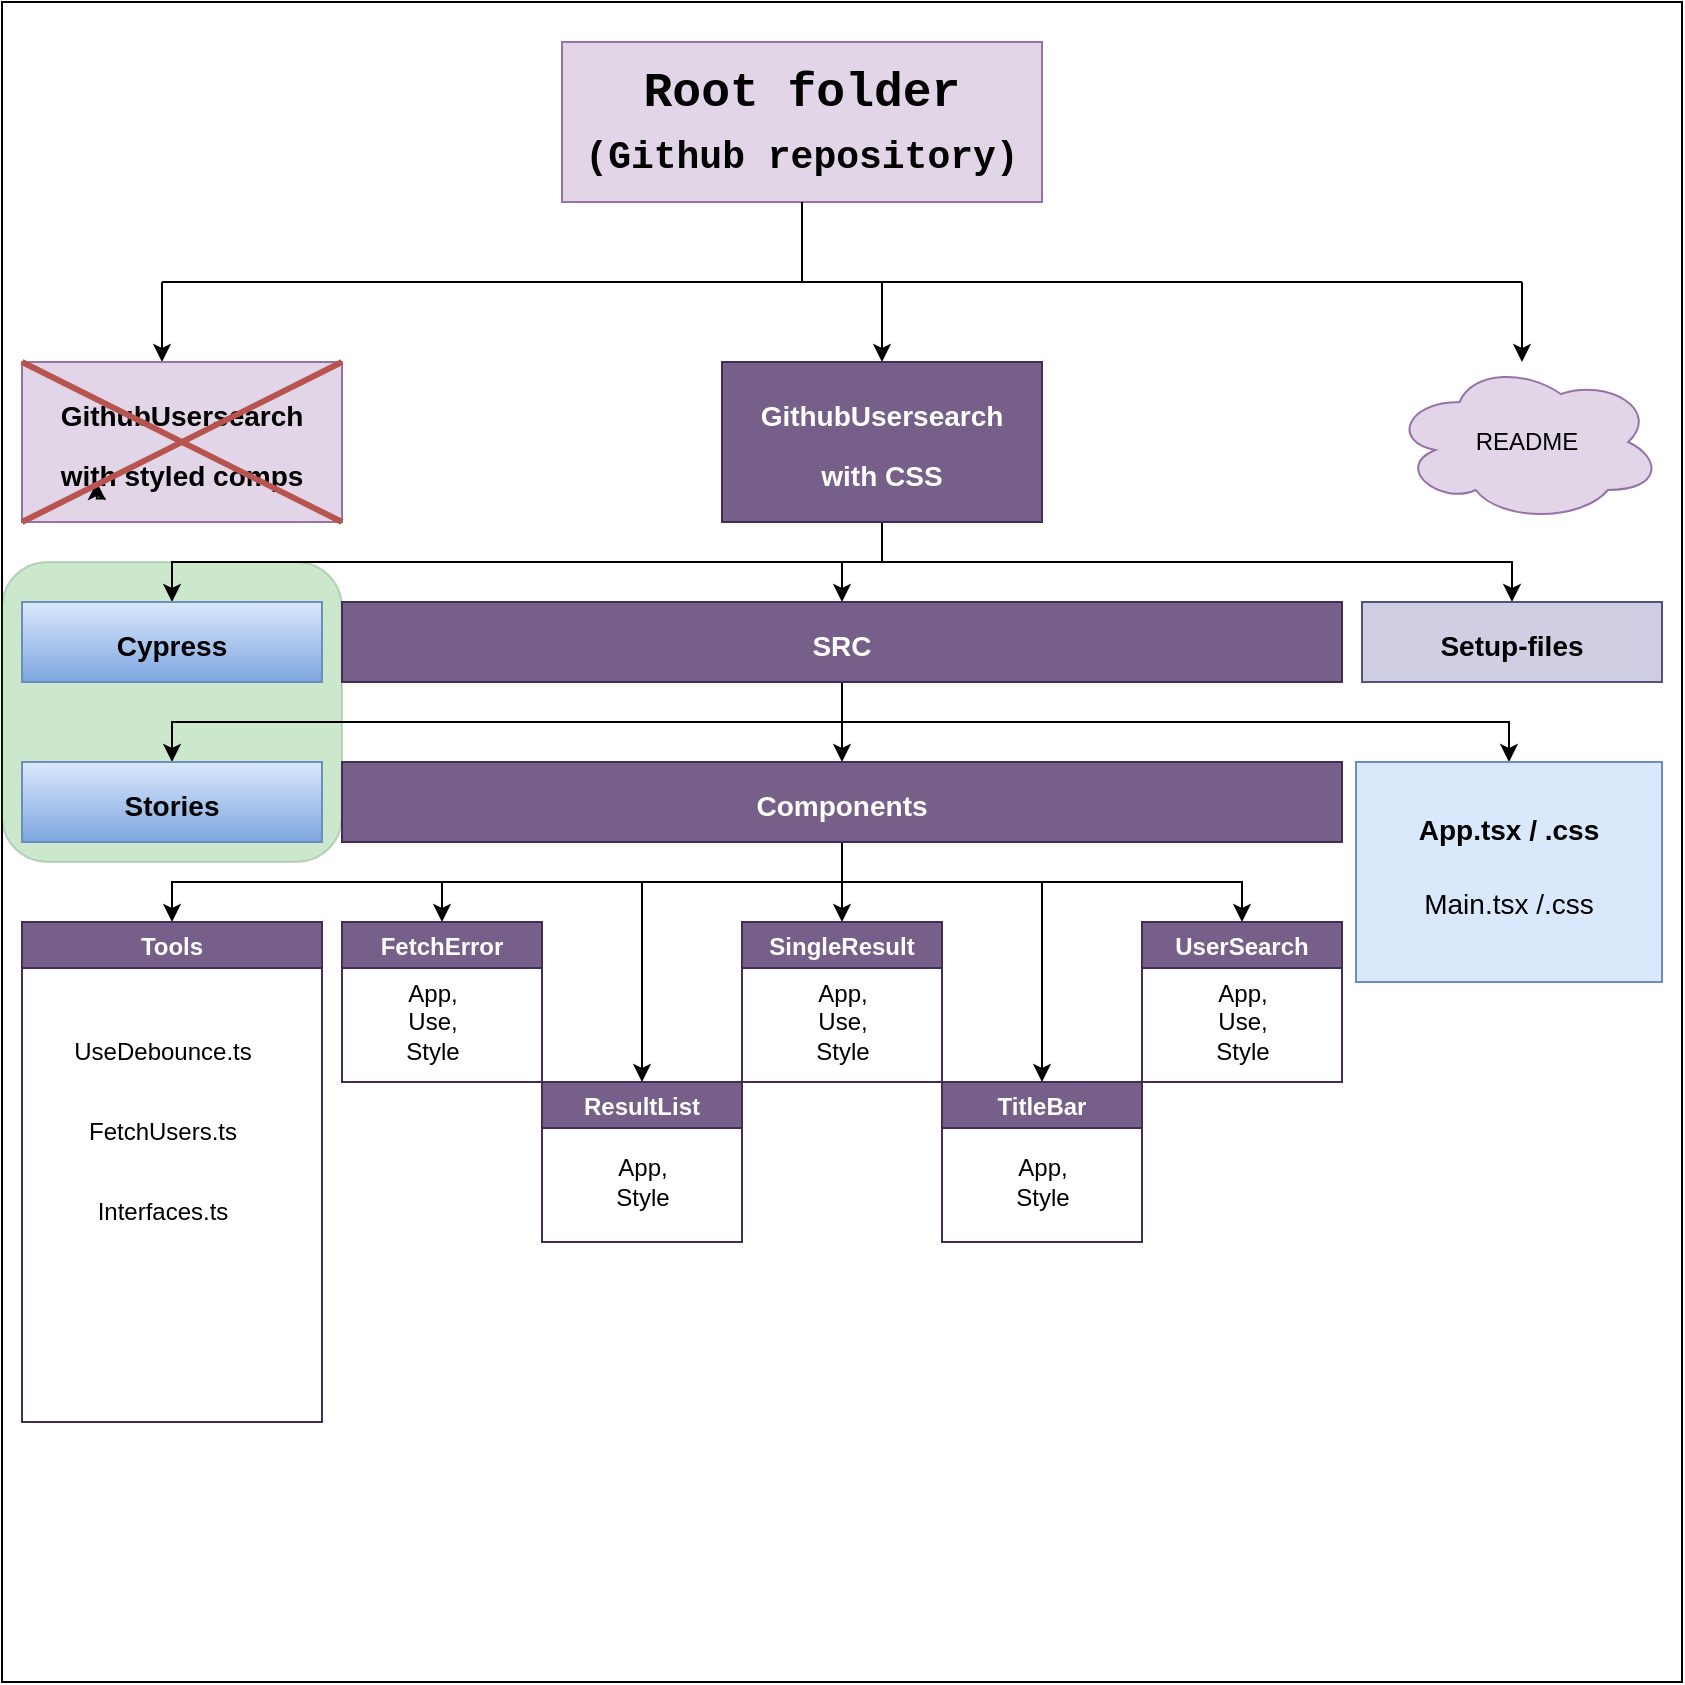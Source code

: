 <mxfile version="24.4.4" type="github">
  <diagram name="Sivu-1" id="xrQ6kufeCbQM_KsNO0ts">
    <mxGraphModel dx="1314" dy="865" grid="1" gridSize="10" guides="1" tooltips="1" connect="1" arrows="1" fold="1" page="1" pageScale="1" pageWidth="827" pageHeight="1169" math="0" shadow="0">
      <root>
        <mxCell id="0" />
        <mxCell id="1" parent="0" />
        <mxCell id="dlW5L7lmaF85m-Psipdj-1" value="" style="whiteSpace=wrap;html=1;aspect=fixed;" vertex="1" parent="1">
          <mxGeometry y="20" width="840" height="840" as="geometry" />
        </mxCell>
        <mxCell id="YDeGXRu2UkUQBiqYjD-V-64" value="" style="rounded=1;whiteSpace=wrap;html=1;fillColor=#008a00;strokeColor=#005700;opacity=20;fontColor=#ffffff;" parent="1" vertex="1">
          <mxGeometry y="300" width="170" height="150" as="geometry" />
        </mxCell>
        <mxCell id="YDeGXRu2UkUQBiqYjD-V-1" value="&lt;h1&gt;&lt;font face=&quot;Courier New&quot;&gt;Root folder&lt;br&gt;&lt;font style=&quot;font-size: 19px;&quot;&gt;(Github repository)&lt;/font&gt;&lt;/font&gt;&lt;/h1&gt;" style="rounded=0;whiteSpace=wrap;html=1;fillColor=#e1d5e7;strokeColor=#9673a6;fillStyle=solid;" parent="1" vertex="1">
          <mxGeometry x="280" y="40" width="240" height="80" as="geometry" />
        </mxCell>
        <mxCell id="YDeGXRu2UkUQBiqYjD-V-2" value="" style="endArrow=none;html=1;rounded=0;entryX=0.5;entryY=1;entryDx=0;entryDy=0;" parent="1" target="YDeGXRu2UkUQBiqYjD-V-1" edge="1">
          <mxGeometry width="50" height="50" relative="1" as="geometry">
            <mxPoint x="400" y="160" as="sourcePoint" />
            <mxPoint x="440" y="420" as="targetPoint" />
          </mxGeometry>
        </mxCell>
        <mxCell id="YDeGXRu2UkUQBiqYjD-V-3" value="" style="endArrow=none;html=1;rounded=0;" parent="1" edge="1">
          <mxGeometry width="50" height="50" relative="1" as="geometry">
            <mxPoint x="80" y="160" as="sourcePoint" />
            <mxPoint x="760" y="160" as="targetPoint" />
          </mxGeometry>
        </mxCell>
        <mxCell id="YDeGXRu2UkUQBiqYjD-V-5" value="README" style="ellipse;shape=cloud;whiteSpace=wrap;html=1;fillColor=#e1d5e7;strokeColor=#9673a6;" parent="1" vertex="1">
          <mxGeometry x="695" y="200" width="135" height="80" as="geometry" />
        </mxCell>
        <mxCell id="YDeGXRu2UkUQBiqYjD-V-6" value="" style="endArrow=classic;html=1;rounded=0;" parent="1" edge="1">
          <mxGeometry width="50" height="50" relative="1" as="geometry">
            <mxPoint x="80" y="160" as="sourcePoint" />
            <mxPoint x="80" y="200" as="targetPoint" />
          </mxGeometry>
        </mxCell>
        <mxCell id="YDeGXRu2UkUQBiqYjD-V-7" value="" style="endArrow=classic;html=1;rounded=0;" parent="1" edge="1">
          <mxGeometry width="50" height="50" relative="1" as="geometry">
            <mxPoint x="440" y="160" as="sourcePoint" />
            <mxPoint x="440" y="200" as="targetPoint" />
          </mxGeometry>
        </mxCell>
        <mxCell id="YDeGXRu2UkUQBiqYjD-V-8" value="" style="endArrow=classic;html=1;rounded=0;" parent="1" edge="1">
          <mxGeometry width="50" height="50" relative="1" as="geometry">
            <mxPoint x="760" y="160" as="sourcePoint" />
            <mxPoint x="760" y="200" as="targetPoint" />
          </mxGeometry>
        </mxCell>
        <mxCell id="YDeGXRu2UkUQBiqYjD-V-20" style="edgeStyle=orthogonalEdgeStyle;rounded=0;orthogonalLoop=1;jettySize=auto;html=1;exitX=0.5;exitY=1;exitDx=0;exitDy=0;entryX=0.5;entryY=0;entryDx=0;entryDy=0;" parent="1" source="YDeGXRu2UkUQBiqYjD-V-9" target="YDeGXRu2UkUQBiqYjD-V-14" edge="1">
          <mxGeometry relative="1" as="geometry" />
        </mxCell>
        <mxCell id="YDeGXRu2UkUQBiqYjD-V-22" style="edgeStyle=orthogonalEdgeStyle;rounded=0;orthogonalLoop=1;jettySize=auto;html=1;exitX=0.5;exitY=1;exitDx=0;exitDy=0;" parent="1" source="YDeGXRu2UkUQBiqYjD-V-9" target="YDeGXRu2UkUQBiqYjD-V-21" edge="1">
          <mxGeometry relative="1" as="geometry" />
        </mxCell>
        <mxCell id="YDeGXRu2UkUQBiqYjD-V-25" style="edgeStyle=orthogonalEdgeStyle;rounded=0;orthogonalLoop=1;jettySize=auto;html=1;exitX=0.5;exitY=1;exitDx=0;exitDy=0;" parent="1" source="YDeGXRu2UkUQBiqYjD-V-9" target="YDeGXRu2UkUQBiqYjD-V-23" edge="1">
          <mxGeometry relative="1" as="geometry" />
        </mxCell>
        <mxCell id="YDeGXRu2UkUQBiqYjD-V-9" value="&lt;h1 style=&quot;line-height: 26.4px;&quot;&gt;&lt;font style=&quot;font-size: 14px;&quot;&gt;GithubUsersearch&lt;br&gt;with CSS&lt;/font&gt;&lt;/h1&gt;" style="rounded=0;whiteSpace=wrap;html=1;fillColor=#76608a;strokeColor=#432D57;fillStyle=solid;fontColor=#ffffff;" parent="1" vertex="1">
          <mxGeometry x="360" y="200" width="160" height="80" as="geometry" />
        </mxCell>
        <mxCell id="YDeGXRu2UkUQBiqYjD-V-10" value="&lt;p style=&quot;line-height: 100%;&quot;&gt;&lt;/p&gt;&lt;h1 style=&quot;line-height: 110%;&quot;&gt;&lt;font style=&quot;font-size: 14px;&quot;&gt;GithubUsersearch&lt;br&gt;with styled comps&lt;/font&gt;&lt;/h1&gt;&lt;p&gt;&lt;/p&gt;" style="rounded=0;whiteSpace=wrap;html=1;fillColor=#e1d5e7;strokeColor=#9673a6;fillStyle=solid;" parent="1" vertex="1">
          <mxGeometry x="10" y="200" width="160" height="80" as="geometry" />
        </mxCell>
        <mxCell id="YDeGXRu2UkUQBiqYjD-V-11" value="" style="endArrow=none;html=1;rounded=0;fillColor=#f8cecc;strokeColor=#b85450;" parent="1" source="YDeGXRu2UkUQBiqYjD-V-9" edge="1">
          <mxGeometry width="50" height="50" relative="1" as="geometry">
            <mxPoint x="470" y="250" as="sourcePoint" />
            <mxPoint x="520" y="200" as="targetPoint" />
          </mxGeometry>
        </mxCell>
        <mxCell id="YDeGXRu2UkUQBiqYjD-V-14" value="&lt;p style=&quot;line-height: 100%;&quot;&gt;&lt;/p&gt;&lt;h1 style=&quot;line-height: 110%;&quot;&gt;&lt;span style=&quot;font-size: 14px;&quot;&gt;Cypress&lt;/span&gt;&lt;/h1&gt;&lt;p&gt;&lt;/p&gt;" style="rounded=0;whiteSpace=wrap;html=1;fillColor=#dae8fc;strokeColor=#6c8ebf;fillStyle=solid;gradientColor=#7ea6e0;" parent="1" vertex="1">
          <mxGeometry x="10" y="320" width="150" height="40" as="geometry" />
        </mxCell>
        <mxCell id="YDeGXRu2UkUQBiqYjD-V-21" value="&lt;p style=&quot;line-height: 100%;&quot;&gt;&lt;/p&gt;&lt;h1 style=&quot;line-height: 110%;&quot;&gt;&lt;span style=&quot;font-size: 14px;&quot;&gt;Setup-files&lt;/span&gt;&lt;/h1&gt;&lt;p&gt;&lt;/p&gt;" style="rounded=0;whiteSpace=wrap;html=1;fillColor=#d0cee2;strokeColor=#56517e;fillStyle=solid;" parent="1" vertex="1">
          <mxGeometry x="680" y="320" width="150" height="40" as="geometry" />
        </mxCell>
        <mxCell id="YDeGXRu2UkUQBiqYjD-V-32" style="edgeStyle=orthogonalEdgeStyle;rounded=0;orthogonalLoop=1;jettySize=auto;html=1;exitX=0.5;exitY=1;exitDx=0;exitDy=0;" parent="1" source="YDeGXRu2UkUQBiqYjD-V-23" target="YDeGXRu2UkUQBiqYjD-V-29" edge="1">
          <mxGeometry relative="1" as="geometry" />
        </mxCell>
        <mxCell id="YDeGXRu2UkUQBiqYjD-V-33" style="edgeStyle=orthogonalEdgeStyle;rounded=0;orthogonalLoop=1;jettySize=auto;html=1;exitX=0.5;exitY=1;exitDx=0;exitDy=0;" parent="1" source="YDeGXRu2UkUQBiqYjD-V-23" target="YDeGXRu2UkUQBiqYjD-V-31" edge="1">
          <mxGeometry relative="1" as="geometry" />
        </mxCell>
        <mxCell id="YDeGXRu2UkUQBiqYjD-V-34" style="edgeStyle=orthogonalEdgeStyle;rounded=0;orthogonalLoop=1;jettySize=auto;html=1;exitX=0.5;exitY=1;exitDx=0;exitDy=0;entryX=0.5;entryY=0;entryDx=0;entryDy=0;" parent="1" source="YDeGXRu2UkUQBiqYjD-V-23" target="YDeGXRu2UkUQBiqYjD-V-27" edge="1">
          <mxGeometry relative="1" as="geometry" />
        </mxCell>
        <mxCell id="YDeGXRu2UkUQBiqYjD-V-23" value="&lt;p style=&quot;line-height: 100%;&quot;&gt;&lt;/p&gt;&lt;h1 style=&quot;line-height: 110%;&quot;&gt;&lt;span style=&quot;font-size: 14px;&quot;&gt;SRC&lt;/span&gt;&lt;/h1&gt;&lt;p&gt;&lt;/p&gt;" style="rounded=0;whiteSpace=wrap;html=1;fillColor=#76608a;strokeColor=#432D57;fillStyle=solid;fontColor=#ffffff;" parent="1" vertex="1">
          <mxGeometry x="170" y="320" width="500" height="40" as="geometry" />
        </mxCell>
        <mxCell id="YDeGXRu2UkUQBiqYjD-V-24" style="edgeStyle=orthogonalEdgeStyle;rounded=0;orthogonalLoop=1;jettySize=auto;html=1;exitX=0;exitY=1;exitDx=0;exitDy=0;entryX=0.092;entryY=0.75;entryDx=0;entryDy=0;entryPerimeter=0;" parent="1" edge="1">
          <mxGeometry relative="1" as="geometry">
            <mxPoint x="51.716" y="268.284" as="sourcePoint" />
            <mxPoint x="47.36" y="260" as="targetPoint" />
          </mxGeometry>
        </mxCell>
        <mxCell id="YDeGXRu2UkUQBiqYjD-V-54" style="edgeStyle=orthogonalEdgeStyle;rounded=0;orthogonalLoop=1;jettySize=auto;html=1;exitX=0.5;exitY=1;exitDx=0;exitDy=0;" parent="1" source="YDeGXRu2UkUQBiqYjD-V-27" target="YDeGXRu2UkUQBiqYjD-V-35" edge="1">
          <mxGeometry relative="1" as="geometry" />
        </mxCell>
        <mxCell id="YDeGXRu2UkUQBiqYjD-V-55" style="edgeStyle=orthogonalEdgeStyle;rounded=0;orthogonalLoop=1;jettySize=auto;html=1;exitX=0.5;exitY=1;exitDx=0;exitDy=0;" parent="1" source="YDeGXRu2UkUQBiqYjD-V-27" target="YDeGXRu2UkUQBiqYjD-V-39" edge="1">
          <mxGeometry relative="1" as="geometry" />
        </mxCell>
        <mxCell id="YDeGXRu2UkUQBiqYjD-V-56" style="edgeStyle=orthogonalEdgeStyle;rounded=0;orthogonalLoop=1;jettySize=auto;html=1;exitX=0.5;exitY=1;exitDx=0;exitDy=0;" parent="1" source="YDeGXRu2UkUQBiqYjD-V-27" target="YDeGXRu2UkUQBiqYjD-V-40" edge="1">
          <mxGeometry relative="1" as="geometry" />
        </mxCell>
        <mxCell id="YDeGXRu2UkUQBiqYjD-V-57" style="edgeStyle=orthogonalEdgeStyle;rounded=0;orthogonalLoop=1;jettySize=auto;html=1;exitX=0.5;exitY=1;exitDx=0;exitDy=0;" parent="1" source="YDeGXRu2UkUQBiqYjD-V-27" target="YDeGXRu2UkUQBiqYjD-V-41" edge="1">
          <mxGeometry relative="1" as="geometry" />
        </mxCell>
        <mxCell id="YDeGXRu2UkUQBiqYjD-V-27" value="&lt;p style=&quot;line-height: 100%;&quot;&gt;&lt;/p&gt;&lt;h1 style=&quot;line-height: 110%;&quot;&gt;&lt;span style=&quot;font-size: 14px;&quot;&gt;Components&lt;/span&gt;&lt;/h1&gt;&lt;p&gt;&lt;/p&gt;" style="rounded=0;whiteSpace=wrap;html=1;fillColor=#76608a;strokeColor=#432D57;fillStyle=solid;fontColor=#ffffff;" parent="1" vertex="1">
          <mxGeometry x="170" y="400" width="500" height="40" as="geometry" />
        </mxCell>
        <mxCell id="YDeGXRu2UkUQBiqYjD-V-29" value="&lt;p style=&quot;line-height: 100%;&quot;&gt;&lt;/p&gt;&lt;h1 style=&quot;line-height: 110%;&quot;&gt;&lt;span style=&quot;font-size: 14px;&quot;&gt;Stories&lt;/span&gt;&lt;/h1&gt;&lt;p&gt;&lt;/p&gt;" style="rounded=0;whiteSpace=wrap;html=1;fillColor=#dae8fc;strokeColor=#6c8ebf;fillStyle=solid;gradientColor=#7ea6e0;" parent="1" vertex="1">
          <mxGeometry x="10" y="400" width="150" height="40" as="geometry" />
        </mxCell>
        <mxCell id="YDeGXRu2UkUQBiqYjD-V-31" value="&lt;p style=&quot;line-height: 100%;&quot;&gt;&lt;/p&gt;&lt;h1 style=&quot;line-height: 110%;&quot;&gt;&lt;span style=&quot;font-size: 14px;&quot;&gt;App.tsx / .css&lt;/span&gt;&lt;/h1&gt;&lt;div&gt;&lt;span style=&quot;font-size: 14px;&quot;&gt;Main.tsx /.css&lt;/span&gt;&lt;/div&gt;&lt;div&gt;&lt;span style=&quot;font-size: 14px;&quot;&gt;&lt;br&gt;&lt;/span&gt;&lt;/div&gt;&lt;p&gt;&lt;/p&gt;" style="rounded=0;whiteSpace=wrap;html=1;fillColor=#dae8fc;strokeColor=#6c8ebf;fillStyle=solid;" parent="1" vertex="1">
          <mxGeometry x="677" y="400" width="153" height="110" as="geometry" />
        </mxCell>
        <mxCell id="YDeGXRu2UkUQBiqYjD-V-35" value="Tools" style="swimlane;fillColor=#76608a;strokeColor=#432D57;fontColor=#ffffff;" parent="1" vertex="1">
          <mxGeometry x="10" y="480" width="150" height="250" as="geometry" />
        </mxCell>
        <mxCell id="YDeGXRu2UkUQBiqYjD-V-51" value="UseDebounce.ts" style="text;html=1;align=center;verticalAlign=middle;resizable=0;points=[];autosize=1;strokeColor=none;fillColor=none;" parent="YDeGXRu2UkUQBiqYjD-V-35" vertex="1">
          <mxGeometry x="15" y="50" width="110" height="30" as="geometry" />
        </mxCell>
        <mxCell id="YDeGXRu2UkUQBiqYjD-V-52" value="FetchUsers.ts" style="text;html=1;align=center;verticalAlign=middle;resizable=0;points=[];autosize=1;strokeColor=none;fillColor=none;" parent="YDeGXRu2UkUQBiqYjD-V-35" vertex="1">
          <mxGeometry x="20" y="90" width="100" height="30" as="geometry" />
        </mxCell>
        <mxCell id="YDeGXRu2UkUQBiqYjD-V-53" value="Interfaces.ts" style="text;html=1;align=center;verticalAlign=middle;resizable=0;points=[];autosize=1;strokeColor=none;fillColor=none;" parent="YDeGXRu2UkUQBiqYjD-V-35" vertex="1">
          <mxGeometry x="25" y="130" width="90" height="30" as="geometry" />
        </mxCell>
        <mxCell id="YDeGXRu2UkUQBiqYjD-V-38" value="TitleBar" style="swimlane;fillColor=#76608a;strokeColor=#432D57;fontColor=#ffffff;" parent="1" vertex="1">
          <mxGeometry x="470" y="560" width="100" height="80" as="geometry" />
        </mxCell>
        <mxCell id="YDeGXRu2UkUQBiqYjD-V-48" value="App,&lt;br&gt;Style" style="text;html=1;align=center;verticalAlign=middle;resizable=0;points=[];autosize=1;strokeColor=none;fillColor=none;" parent="YDeGXRu2UkUQBiqYjD-V-38" vertex="1">
          <mxGeometry x="25" y="30" width="50" height="40" as="geometry" />
        </mxCell>
        <mxCell id="YDeGXRu2UkUQBiqYjD-V-39" value="FetchError" style="swimlane;fillColor=#76608a;strokeColor=#432D57;fontColor=#ffffff;" parent="1" vertex="1">
          <mxGeometry x="170" y="480" width="100" height="80" as="geometry" />
        </mxCell>
        <mxCell id="YDeGXRu2UkUQBiqYjD-V-44" value="App,&lt;br&gt;Use,&lt;br&gt;Style" style="text;html=1;align=center;verticalAlign=middle;resizable=0;points=[];autosize=1;strokeColor=none;fillColor=none;" parent="YDeGXRu2UkUQBiqYjD-V-39" vertex="1">
          <mxGeometry x="20" y="20" width="50" height="60" as="geometry" />
        </mxCell>
        <mxCell id="YDeGXRu2UkUQBiqYjD-V-40" value="SingleResult" style="swimlane;fillColor=#76608a;strokeColor=#432D57;fontColor=#ffffff;" parent="1" vertex="1">
          <mxGeometry x="370" y="480" width="100" height="80" as="geometry" />
        </mxCell>
        <mxCell id="YDeGXRu2UkUQBiqYjD-V-47" value="App,&lt;br&gt;Use,&lt;br&gt;Style" style="text;html=1;align=center;verticalAlign=middle;resizable=0;points=[];autosize=1;strokeColor=none;fillColor=none;" parent="YDeGXRu2UkUQBiqYjD-V-40" vertex="1">
          <mxGeometry x="25" y="20" width="50" height="60" as="geometry" />
        </mxCell>
        <mxCell id="YDeGXRu2UkUQBiqYjD-V-41" value="UserSearch" style="swimlane;fillColor=#76608a;strokeColor=#432D57;fontColor=#ffffff;" parent="1" vertex="1">
          <mxGeometry x="570" y="480" width="100" height="80" as="geometry" />
        </mxCell>
        <mxCell id="YDeGXRu2UkUQBiqYjD-V-49" value="App,&lt;br&gt;Use,&lt;br&gt;Style" style="text;html=1;align=center;verticalAlign=middle;resizable=0;points=[];autosize=1;strokeColor=none;fillColor=none;" parent="YDeGXRu2UkUQBiqYjD-V-41" vertex="1">
          <mxGeometry x="25" y="20" width="50" height="60" as="geometry" />
        </mxCell>
        <mxCell id="YDeGXRu2UkUQBiqYjD-V-42" value="ResultList" style="swimlane;fillColor=#76608a;strokeColor=#432D57;fontColor=#ffffff;" parent="1" vertex="1">
          <mxGeometry x="270" y="560" width="100" height="80" as="geometry" />
        </mxCell>
        <mxCell id="YDeGXRu2UkUQBiqYjD-V-50" value="App,&lt;br&gt;Style" style="text;html=1;align=center;verticalAlign=middle;resizable=0;points=[];autosize=1;strokeColor=none;fillColor=none;" parent="YDeGXRu2UkUQBiqYjD-V-42" vertex="1">
          <mxGeometry x="25" y="30" width="50" height="40" as="geometry" />
        </mxCell>
        <mxCell id="YDeGXRu2UkUQBiqYjD-V-58" value="" style="endArrow=classic;html=1;rounded=0;entryX=0.5;entryY=0;entryDx=0;entryDy=0;" parent="1" target="YDeGXRu2UkUQBiqYjD-V-42" edge="1">
          <mxGeometry width="50" height="50" relative="1" as="geometry">
            <mxPoint x="320" y="460" as="sourcePoint" />
            <mxPoint x="320" y="400" as="targetPoint" />
          </mxGeometry>
        </mxCell>
        <mxCell id="YDeGXRu2UkUQBiqYjD-V-59" value="" style="endArrow=classic;html=1;rounded=0;entryX=0.5;entryY=0;entryDx=0;entryDy=0;" parent="1" edge="1">
          <mxGeometry width="50" height="50" relative="1" as="geometry">
            <mxPoint x="520" y="460" as="sourcePoint" />
            <mxPoint x="520" y="560" as="targetPoint" />
          </mxGeometry>
        </mxCell>
        <mxCell id="YDeGXRu2UkUQBiqYjD-V-60" value="" style="shape=umlDestroy;whiteSpace=wrap;html=1;strokeWidth=3;targetShapes=umlLifeline;fillColor=#f8cecc;strokeColor=#b85450;" parent="1" vertex="1">
          <mxGeometry x="10" y="200" width="160" height="80" as="geometry" />
        </mxCell>
      </root>
    </mxGraphModel>
  </diagram>
</mxfile>
